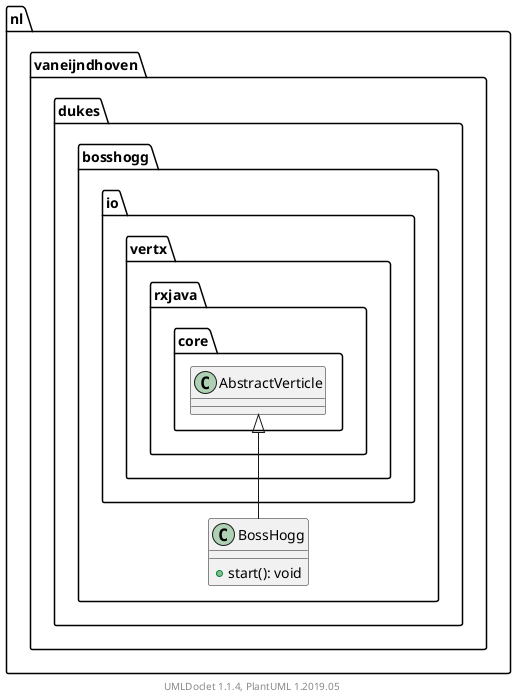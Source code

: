 @startuml

    namespace nl.vaneijndhoven.dukes.bosshogg {

        class BossHogg [[BossHogg.html]] {
            +start(): void
        }

        class io.vertx.rxjava.core.AbstractVerticle
        io.vertx.rxjava.core.AbstractVerticle <|-- BossHogg

    }


    center footer UMLDoclet 1.1.4, PlantUML 1.2019.05
@enduml
